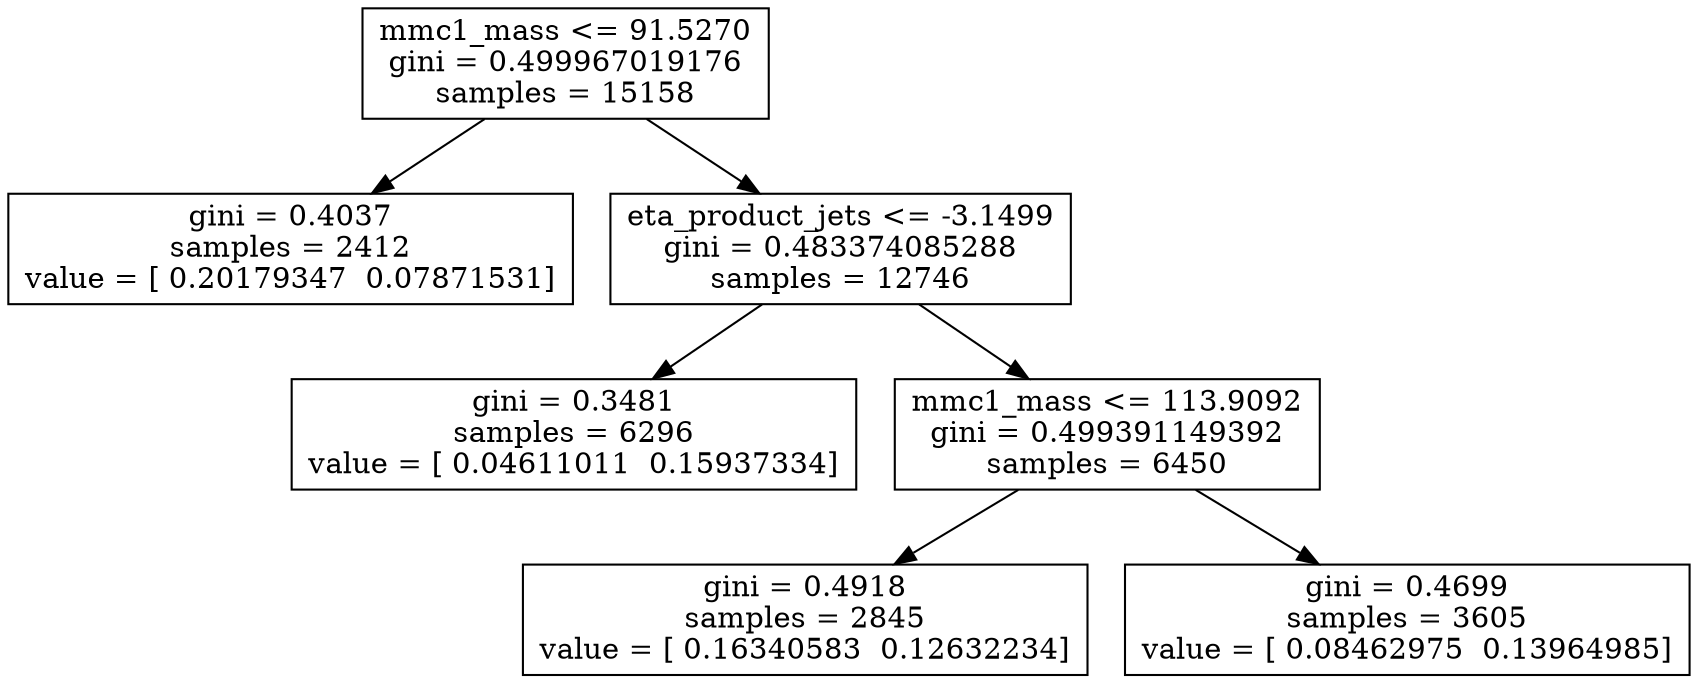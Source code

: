 digraph Tree {
0 [label="mmc1_mass <= 91.5270\ngini = 0.499967019176\nsamples = 15158", shape="box"] ;
1 [label="gini = 0.4037\nsamples = 2412\nvalue = [ 0.20179347  0.07871531]", shape="box"] ;
0 -> 1 ;
2 [label="eta_product_jets <= -3.1499\ngini = 0.483374085288\nsamples = 12746", shape="box"] ;
0 -> 2 ;
3 [label="gini = 0.3481\nsamples = 6296\nvalue = [ 0.04611011  0.15937334]", shape="box"] ;
2 -> 3 ;
4 [label="mmc1_mass <= 113.9092\ngini = 0.499391149392\nsamples = 6450", shape="box"] ;
2 -> 4 ;
5 [label="gini = 0.4918\nsamples = 2845\nvalue = [ 0.16340583  0.12632234]", shape="box"] ;
4 -> 5 ;
6 [label="gini = 0.4699\nsamples = 3605\nvalue = [ 0.08462975  0.13964985]", shape="box"] ;
4 -> 6 ;
}